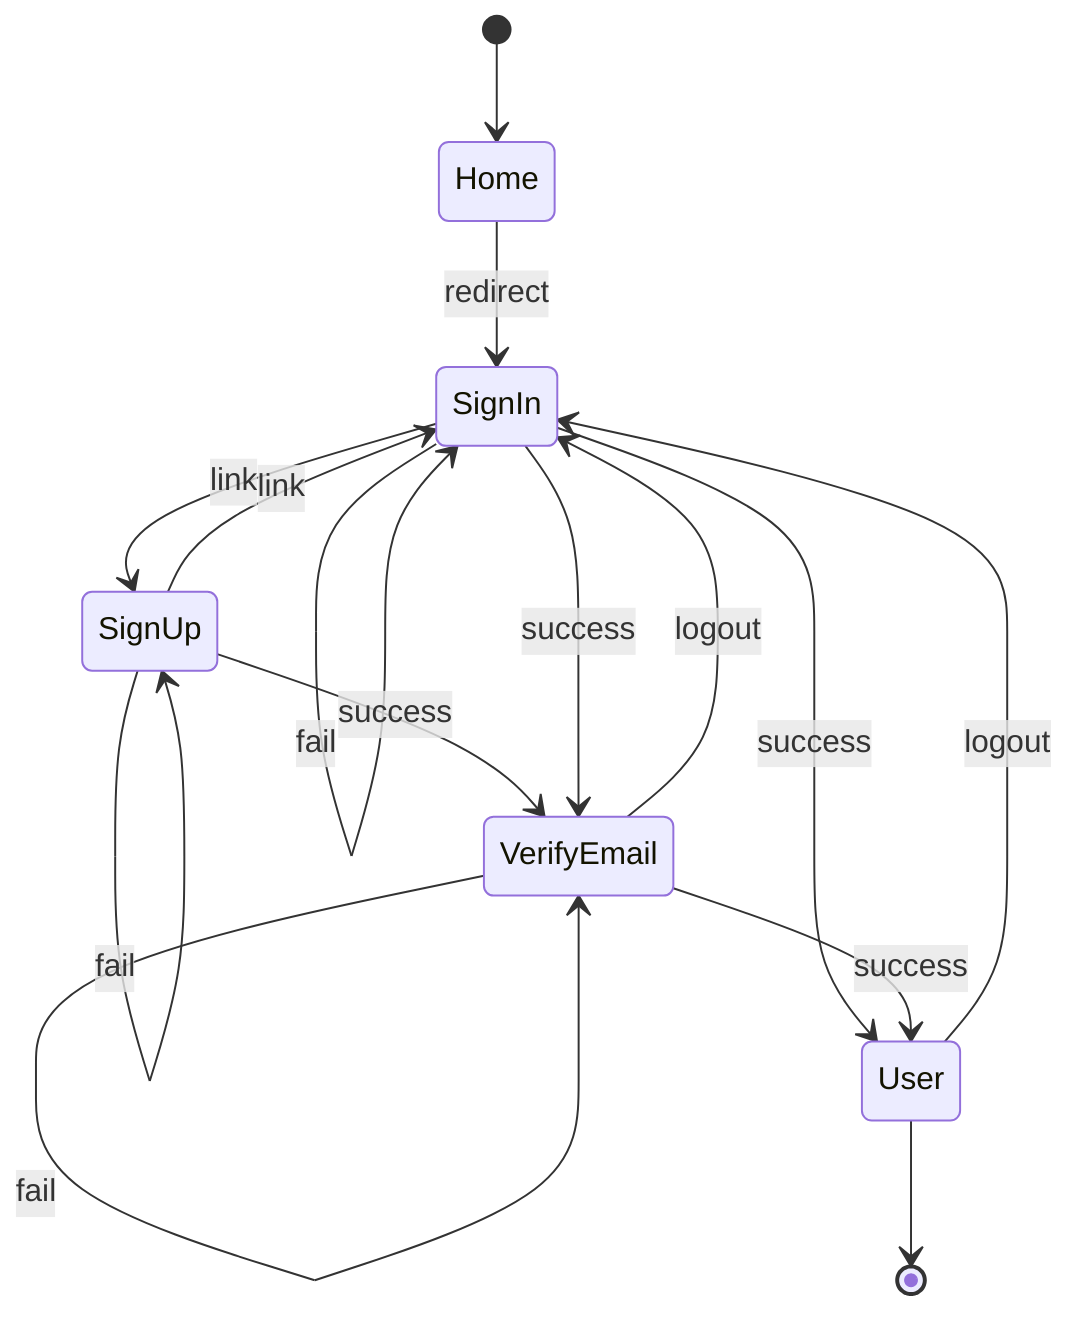 stateDiagram-v2
    [*] --> Home 
    Home --> SignIn: redirect
    SignIn --> SignUp: link
    SignUp --> SignIn: link
    SignUp --> SignUp: fail 
    SignUp --> VerifyEmail: success
    SignIn --> SignIn: fail
    SignIn --> VerifyEmail: success
    SignIn --> User: success
    VerifyEmail --> SignIn: logout
    VerifyEmail --> VerifyEmail: fail
    VerifyEmail --> User: success
    User --> SignIn: logout
    User --> [*]